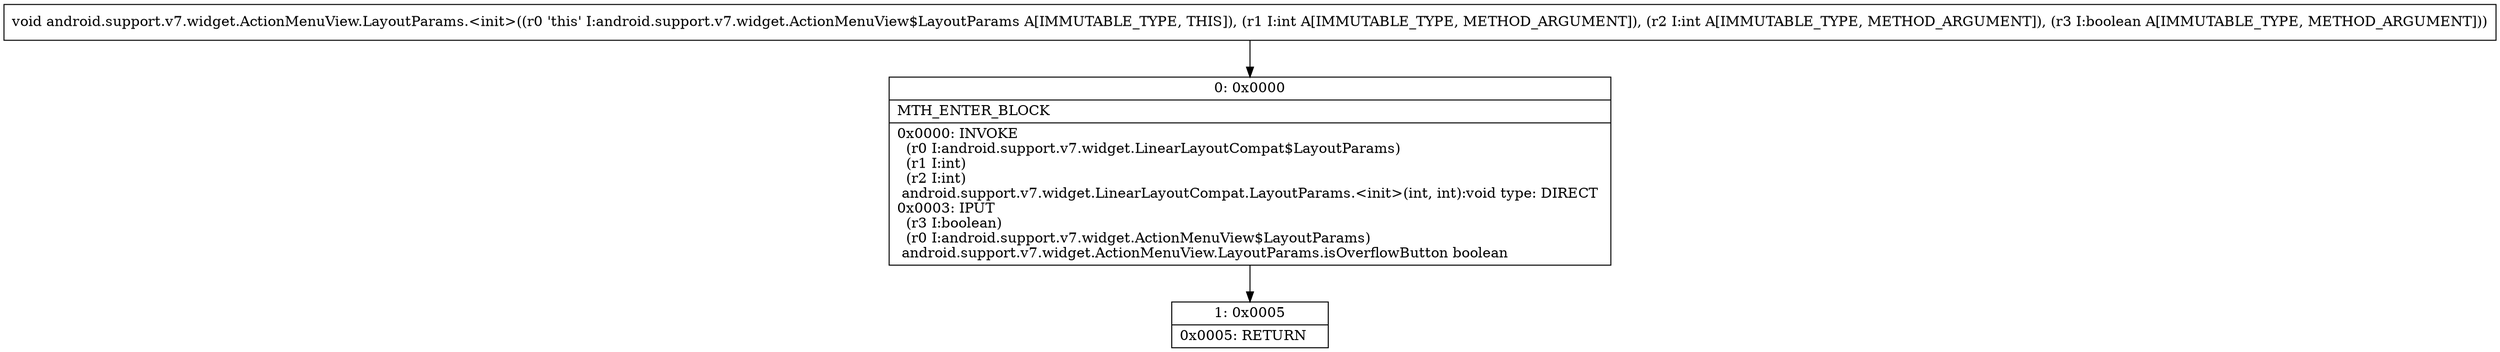 digraph "CFG forandroid.support.v7.widget.ActionMenuView.LayoutParams.\<init\>(IIZ)V" {
Node_0 [shape=record,label="{0\:\ 0x0000|MTH_ENTER_BLOCK\l|0x0000: INVOKE  \l  (r0 I:android.support.v7.widget.LinearLayoutCompat$LayoutParams)\l  (r1 I:int)\l  (r2 I:int)\l android.support.v7.widget.LinearLayoutCompat.LayoutParams.\<init\>(int, int):void type: DIRECT \l0x0003: IPUT  \l  (r3 I:boolean)\l  (r0 I:android.support.v7.widget.ActionMenuView$LayoutParams)\l android.support.v7.widget.ActionMenuView.LayoutParams.isOverflowButton boolean \l}"];
Node_1 [shape=record,label="{1\:\ 0x0005|0x0005: RETURN   \l}"];
MethodNode[shape=record,label="{void android.support.v7.widget.ActionMenuView.LayoutParams.\<init\>((r0 'this' I:android.support.v7.widget.ActionMenuView$LayoutParams A[IMMUTABLE_TYPE, THIS]), (r1 I:int A[IMMUTABLE_TYPE, METHOD_ARGUMENT]), (r2 I:int A[IMMUTABLE_TYPE, METHOD_ARGUMENT]), (r3 I:boolean A[IMMUTABLE_TYPE, METHOD_ARGUMENT])) }"];
MethodNode -> Node_0;
Node_0 -> Node_1;
}

